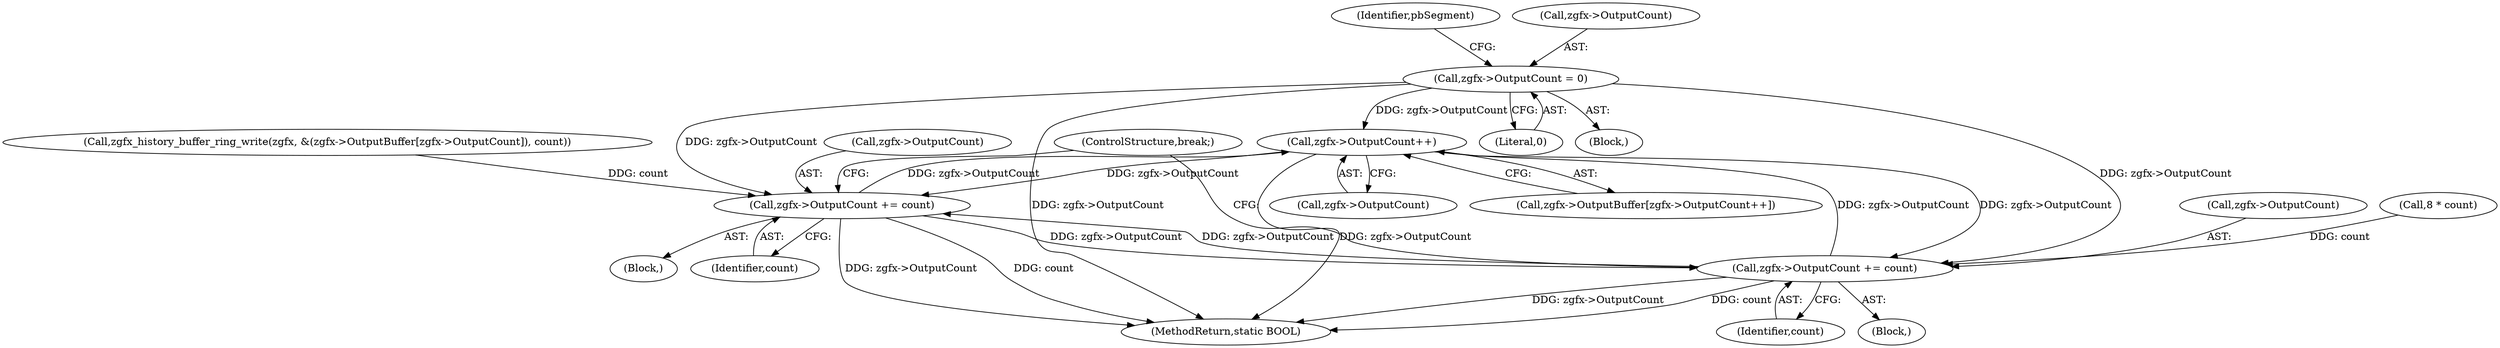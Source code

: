 digraph "0_FreeRDP_602f4a2e14b41703b5f431de3154cd46a5750a2d_0@pointer" {
"1000142" [label="(Call,zgfx->OutputCount = 0)"];
"1000330" [label="(Call,zgfx->OutputCount++)"];
"1000430" [label="(Call,zgfx->OutputCount += count)"];
"1000493" [label="(Call,zgfx->OutputCount += count)"];
"1000142" [label="(Call,zgfx->OutputCount = 0)"];
"1000498" [label="(ControlStructure,break;)"];
"1000331" [label="(Call,zgfx->OutputCount)"];
"1000436" [label="(Block,)"];
"1000494" [label="(Call,zgfx->OutputCount)"];
"1000326" [label="(Call,zgfx->OutputBuffer[zgfx->OutputCount++])"];
"1000493" [label="(Call,zgfx->OutputCount += count)"];
"1000148" [label="(Identifier,pbSegment)"];
"1000146" [label="(Literal,0)"];
"1000109" [label="(Block,)"];
"1000430" [label="(Call,zgfx->OutputCount += count)"];
"1000359" [label="(Block,)"];
"1000431" [label="(Call,zgfx->OutputCount)"];
"1000419" [label="(Call,zgfx_history_buffer_ring_write(zgfx, &(zgfx->OutputBuffer[zgfx->OutputCount]), count))"];
"1000330" [label="(Call,zgfx->OutputCount++)"];
"1000497" [label="(Identifier,count)"];
"1000490" [label="(Call,8 * count)"];
"1000434" [label="(Identifier,count)"];
"1000501" [label="(MethodReturn,static BOOL)"];
"1000143" [label="(Call,zgfx->OutputCount)"];
"1000142" -> "1000109"  [label="AST: "];
"1000142" -> "1000146"  [label="CFG: "];
"1000143" -> "1000142"  [label="AST: "];
"1000146" -> "1000142"  [label="AST: "];
"1000148" -> "1000142"  [label="CFG: "];
"1000142" -> "1000501"  [label="DDG: zgfx->OutputCount"];
"1000142" -> "1000330"  [label="DDG: zgfx->OutputCount"];
"1000142" -> "1000430"  [label="DDG: zgfx->OutputCount"];
"1000142" -> "1000493"  [label="DDG: zgfx->OutputCount"];
"1000330" -> "1000326"  [label="AST: "];
"1000330" -> "1000331"  [label="CFG: "];
"1000331" -> "1000330"  [label="AST: "];
"1000326" -> "1000330"  [label="CFG: "];
"1000330" -> "1000501"  [label="DDG: zgfx->OutputCount"];
"1000493" -> "1000330"  [label="DDG: zgfx->OutputCount"];
"1000430" -> "1000330"  [label="DDG: zgfx->OutputCount"];
"1000330" -> "1000430"  [label="DDG: zgfx->OutputCount"];
"1000330" -> "1000493"  [label="DDG: zgfx->OutputCount"];
"1000430" -> "1000359"  [label="AST: "];
"1000430" -> "1000434"  [label="CFG: "];
"1000431" -> "1000430"  [label="AST: "];
"1000434" -> "1000430"  [label="AST: "];
"1000498" -> "1000430"  [label="CFG: "];
"1000430" -> "1000501"  [label="DDG: count"];
"1000430" -> "1000501"  [label="DDG: zgfx->OutputCount"];
"1000419" -> "1000430"  [label="DDG: count"];
"1000493" -> "1000430"  [label="DDG: zgfx->OutputCount"];
"1000430" -> "1000493"  [label="DDG: zgfx->OutputCount"];
"1000493" -> "1000436"  [label="AST: "];
"1000493" -> "1000497"  [label="CFG: "];
"1000494" -> "1000493"  [label="AST: "];
"1000497" -> "1000493"  [label="AST: "];
"1000498" -> "1000493"  [label="CFG: "];
"1000493" -> "1000501"  [label="DDG: zgfx->OutputCount"];
"1000493" -> "1000501"  [label="DDG: count"];
"1000490" -> "1000493"  [label="DDG: count"];
}
